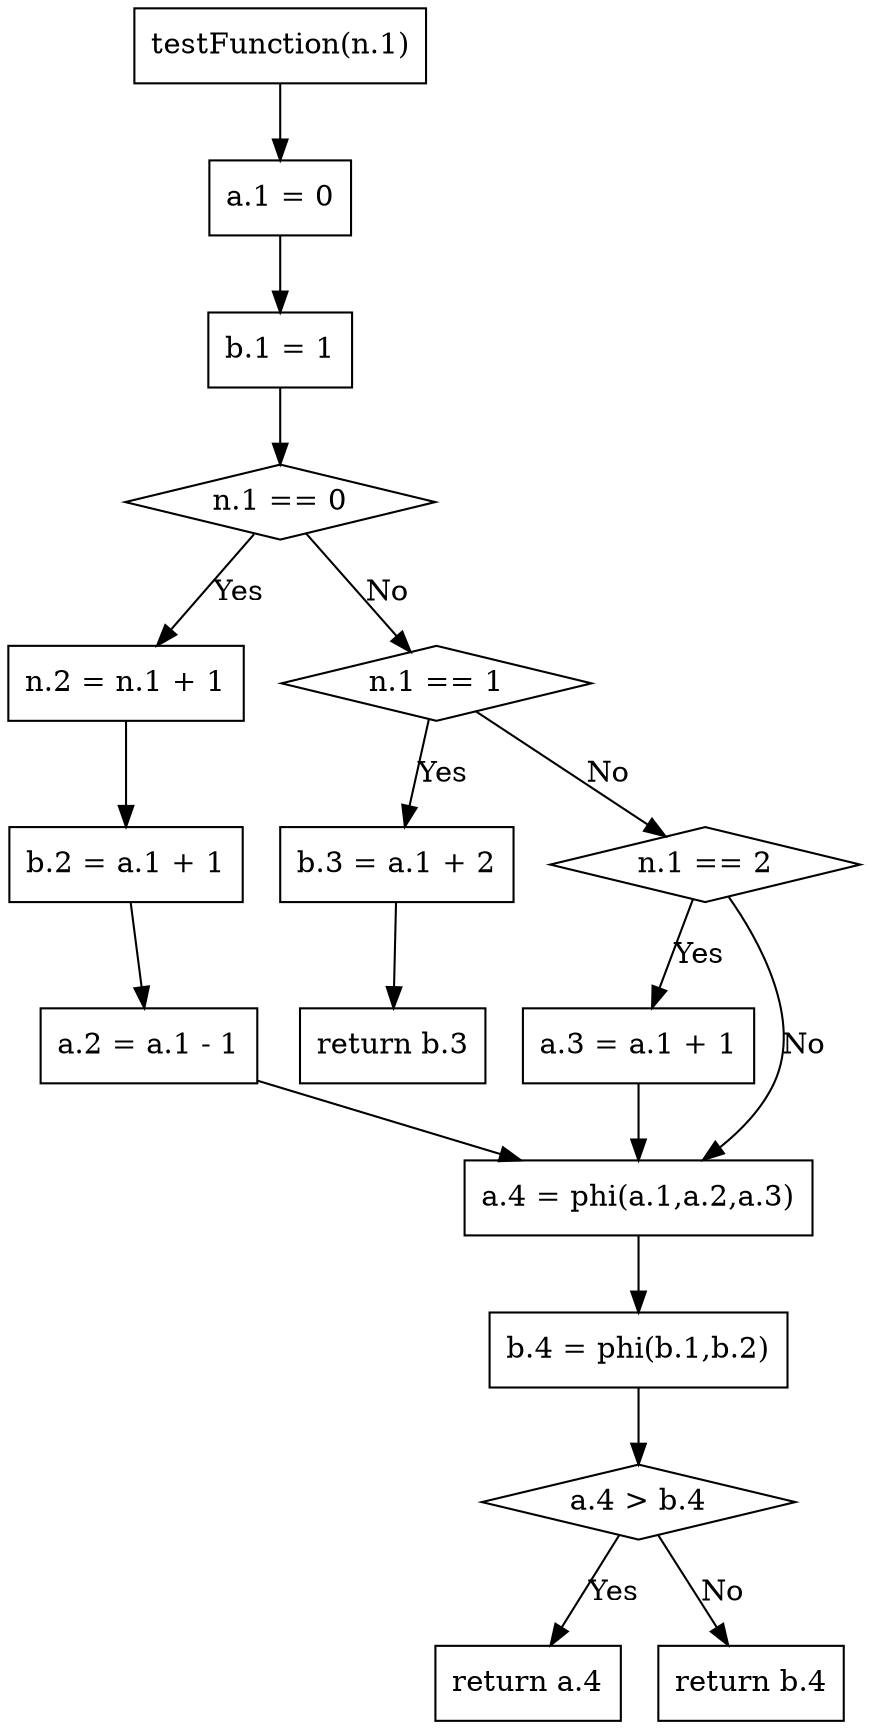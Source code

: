 digraph "gr" {
"1" ["label"="testFunction(n.1)","shape"="box"]
"2" ["label"="a.1 = 0","shape"="box"]
"3" ["label"="b.1 = 1","shape"="box"]
"4" ["label"="n.1 == 0","shape"="diamond"]
"5" ["label"="n.2 = n.1 + 1","shape"="box"]
"6" ["label"="b.2 = a.1 + 1","shape"="box"]
"7" ["label"="a.2 = a.1 - 1","shape"="box"]
"8" ["label"="n.1 == 1","shape"="diamond"]
"9" ["label"="b.3 = a.1 + 2","shape"="box"]
"10" ["label"="return b.3","shape"="box"]
"11" ["label"="n.1 == 2","shape"="diamond"]
"12" ["label"="a.3 = a.1 + 1","shape"="box"]
"13" ["label"="a.4 = phi(a.1,a.2,a.3)","shape"="box"]
"14" ["label"="b.4 = phi(b.1,b.2)","shape"="box"]
"15" ["label"="a.4 > b.4","shape"="diamond"]
"16" ["label"="return a.4","shape"="box"]
"17" ["label"="return b.4","shape"="box"]
"1" -> "2" ["label"=""]
"2" -> "3" ["label"=""]
"3" -> "4" ["label"=""]
"4" -> "5" ["label"="Yes"]
"5" -> "6" ["label"=""]
"6" -> "7" ["label"=""]
"7" -> "13" ["label"=""]
"4" -> "8" ["label"="No"]
"8" -> "9" ["label"="Yes"]
"9" -> "10" ["label"=""]
"8" -> "11" ["label"="No"]
"11" -> "12" ["label"="Yes"]
"12" -> "13" ["label"=""]
"11" -> "13" ["label"="No"]
"13" -> "14" ["label"=""]
"14" -> "15" ["label"=""]
"15" -> "16" ["label"="Yes"]
"15" -> "17" ["label"="No"]
}
